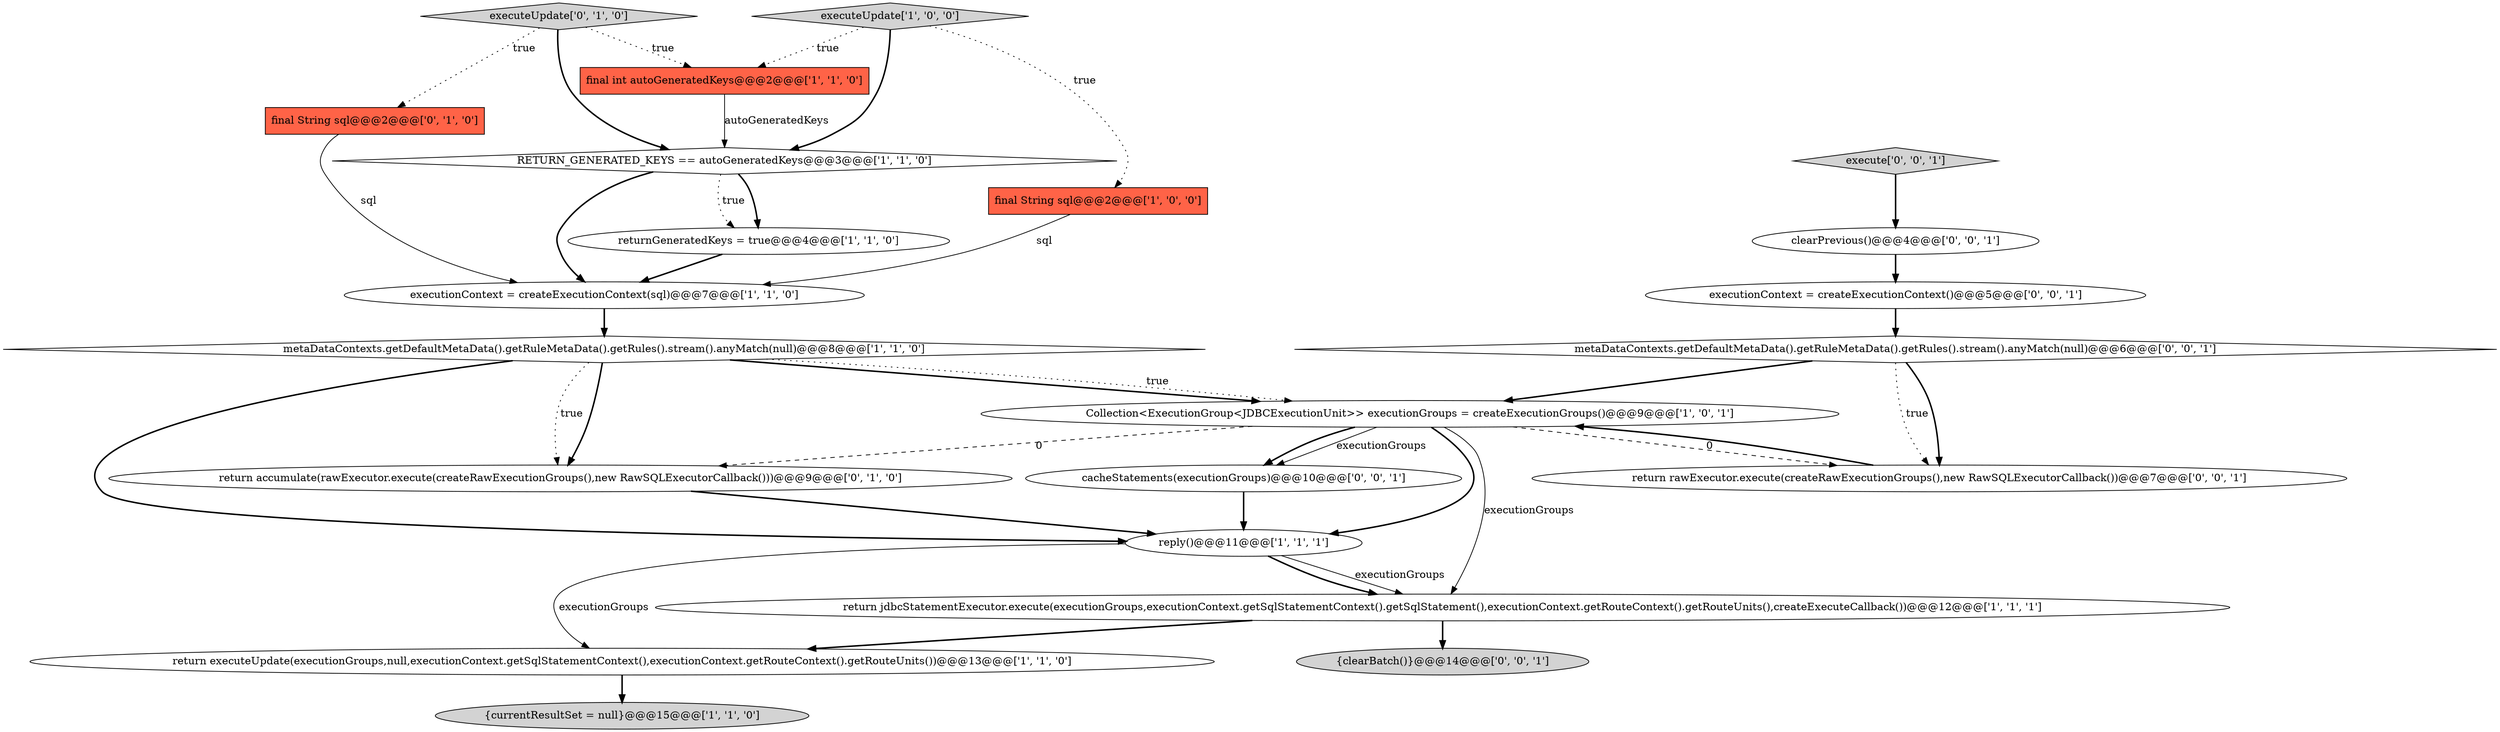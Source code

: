 digraph {
13 [style = filled, label = "executeUpdate['0', '1', '0']", fillcolor = lightgray, shape = diamond image = "AAA0AAABBB2BBB"];
0 [style = filled, label = "returnGeneratedKeys = true@@@4@@@['1', '1', '0']", fillcolor = white, shape = ellipse image = "AAA0AAABBB1BBB"];
8 [style = filled, label = "metaDataContexts.getDefaultMetaData().getRuleMetaData().getRules().stream().anyMatch(null)@@@8@@@['1', '1', '0']", fillcolor = white, shape = diamond image = "AAA0AAABBB1BBB"];
16 [style = filled, label = "return rawExecutor.execute(createRawExecutionGroups(),new RawSQLExecutorCallback())@@@7@@@['0', '0', '1']", fillcolor = white, shape = ellipse image = "AAA0AAABBB3BBB"];
6 [style = filled, label = "return jdbcStatementExecutor.execute(executionGroups,executionContext.getSqlStatementContext().getSqlStatement(),executionContext.getRouteContext().getRouteUnits(),createExecuteCallback())@@@12@@@['1', '1', '1']", fillcolor = white, shape = ellipse image = "AAA0AAABBB1BBB"];
14 [style = filled, label = "return accumulate(rawExecutor.execute(createRawExecutionGroups(),new RawSQLExecutorCallback()))@@@9@@@['0', '1', '0']", fillcolor = white, shape = ellipse image = "AAA1AAABBB2BBB"];
11 [style = filled, label = "reply()@@@11@@@['1', '1', '1']", fillcolor = white, shape = ellipse image = "AAA0AAABBB1BBB"];
19 [style = filled, label = "clearPrevious()@@@4@@@['0', '0', '1']", fillcolor = white, shape = ellipse image = "AAA0AAABBB3BBB"];
3 [style = filled, label = "Collection<ExecutionGroup<JDBCExecutionUnit>> executionGroups = createExecutionGroups()@@@9@@@['1', '0', '1']", fillcolor = white, shape = ellipse image = "AAA0AAABBB1BBB"];
7 [style = filled, label = "{currentResultSet = null}@@@15@@@['1', '1', '0']", fillcolor = lightgray, shape = ellipse image = "AAA0AAABBB1BBB"];
12 [style = filled, label = "final String sql@@@2@@@['0', '1', '0']", fillcolor = tomato, shape = box image = "AAA0AAABBB2BBB"];
15 [style = filled, label = "executionContext = createExecutionContext()@@@5@@@['0', '0', '1']", fillcolor = white, shape = ellipse image = "AAA0AAABBB3BBB"];
4 [style = filled, label = "final String sql@@@2@@@['1', '0', '0']", fillcolor = tomato, shape = box image = "AAA0AAABBB1BBB"];
17 [style = filled, label = "{clearBatch()}@@@14@@@['0', '0', '1']", fillcolor = lightgray, shape = ellipse image = "AAA0AAABBB3BBB"];
21 [style = filled, label = "cacheStatements(executionGroups)@@@10@@@['0', '0', '1']", fillcolor = white, shape = ellipse image = "AAA0AAABBB3BBB"];
18 [style = filled, label = "metaDataContexts.getDefaultMetaData().getRuleMetaData().getRules().stream().anyMatch(null)@@@6@@@['0', '0', '1']", fillcolor = white, shape = diamond image = "AAA0AAABBB3BBB"];
1 [style = filled, label = "executionContext = createExecutionContext(sql)@@@7@@@['1', '1', '0']", fillcolor = white, shape = ellipse image = "AAA0AAABBB1BBB"];
2 [style = filled, label = "RETURN_GENERATED_KEYS == autoGeneratedKeys@@@3@@@['1', '1', '0']", fillcolor = white, shape = diamond image = "AAA0AAABBB1BBB"];
9 [style = filled, label = "executeUpdate['1', '0', '0']", fillcolor = lightgray, shape = diamond image = "AAA0AAABBB1BBB"];
5 [style = filled, label = "return executeUpdate(executionGroups,null,executionContext.getSqlStatementContext(),executionContext.getRouteContext().getRouteUnits())@@@13@@@['1', '1', '0']", fillcolor = white, shape = ellipse image = "AAA0AAABBB1BBB"];
10 [style = filled, label = "final int autoGeneratedKeys@@@2@@@['1', '1', '0']", fillcolor = tomato, shape = box image = "AAA0AAABBB1BBB"];
20 [style = filled, label = "execute['0', '0', '1']", fillcolor = lightgray, shape = diamond image = "AAA0AAABBB3BBB"];
18->3 [style = bold, label=""];
21->11 [style = bold, label=""];
11->6 [style = solid, label="executionGroups"];
8->14 [style = bold, label=""];
3->11 [style = bold, label=""];
10->2 [style = solid, label="autoGeneratedKeys"];
3->21 [style = solid, label="executionGroups"];
15->18 [style = bold, label=""];
3->16 [style = dashed, label="0"];
4->1 [style = solid, label="sql"];
1->8 [style = bold, label=""];
3->21 [style = bold, label=""];
9->2 [style = bold, label=""];
19->15 [style = bold, label=""];
13->10 [style = dotted, label="true"];
3->14 [style = dashed, label="0"];
6->17 [style = bold, label=""];
12->1 [style = solid, label="sql"];
11->6 [style = bold, label=""];
14->11 [style = bold, label=""];
0->1 [style = bold, label=""];
8->3 [style = bold, label=""];
9->10 [style = dotted, label="true"];
20->19 [style = bold, label=""];
18->16 [style = dotted, label="true"];
8->11 [style = bold, label=""];
3->6 [style = solid, label="executionGroups"];
16->3 [style = bold, label=""];
9->4 [style = dotted, label="true"];
2->1 [style = bold, label=""];
18->16 [style = bold, label=""];
6->5 [style = bold, label=""];
8->14 [style = dotted, label="true"];
2->0 [style = bold, label=""];
8->3 [style = dotted, label="true"];
2->0 [style = dotted, label="true"];
13->2 [style = bold, label=""];
13->12 [style = dotted, label="true"];
11->5 [style = solid, label="executionGroups"];
5->7 [style = bold, label=""];
}

